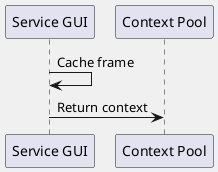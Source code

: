 @startuml
skinparam BackgroundColor F0F0F0
participant "Service GUI" as gui
participant "Context Pool" as pool

gui -> gui: Cache frame
gui -> pool: Return context

@enduml
